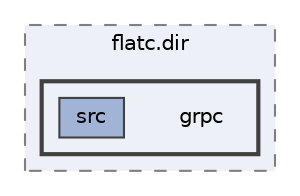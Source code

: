 digraph "flatbuffers/CMakeFiles/flatc.dir/grpc"
{
 // LATEX_PDF_SIZE
  bgcolor="transparent";
  edge [fontname=Helvetica,fontsize=10,labelfontname=Helvetica,labelfontsize=10];
  node [fontname=Helvetica,fontsize=10,shape=box,height=0.2,width=0.4];
  compound=true
  subgraph clusterdir_1b44efbfe6192e5d7af6da7ebfeeb330 {
    graph [ bgcolor="#edf0f7", pencolor="grey50", label="flatc.dir", fontname=Helvetica,fontsize=10 style="filled,dashed", URL="dir_1b44efbfe6192e5d7af6da7ebfeeb330.html",tooltip=""]
  subgraph clusterdir_0a802c3142a701827735ceb7234ee0f7 {
    graph [ bgcolor="#edf0f7", pencolor="grey25", label="", fontname=Helvetica,fontsize=10 style="filled,bold", URL="dir_0a802c3142a701827735ceb7234ee0f7.html",tooltip=""]
    dir_0a802c3142a701827735ceb7234ee0f7 [shape=plaintext, label="grpc"];
  dir_59e8af75999f5dab58cea4834ff36deb [label="src", fillcolor="#a2b4d6", color="grey25", style="filled", URL="dir_59e8af75999f5dab58cea4834ff36deb.html",tooltip=""];
  }
  }
}
